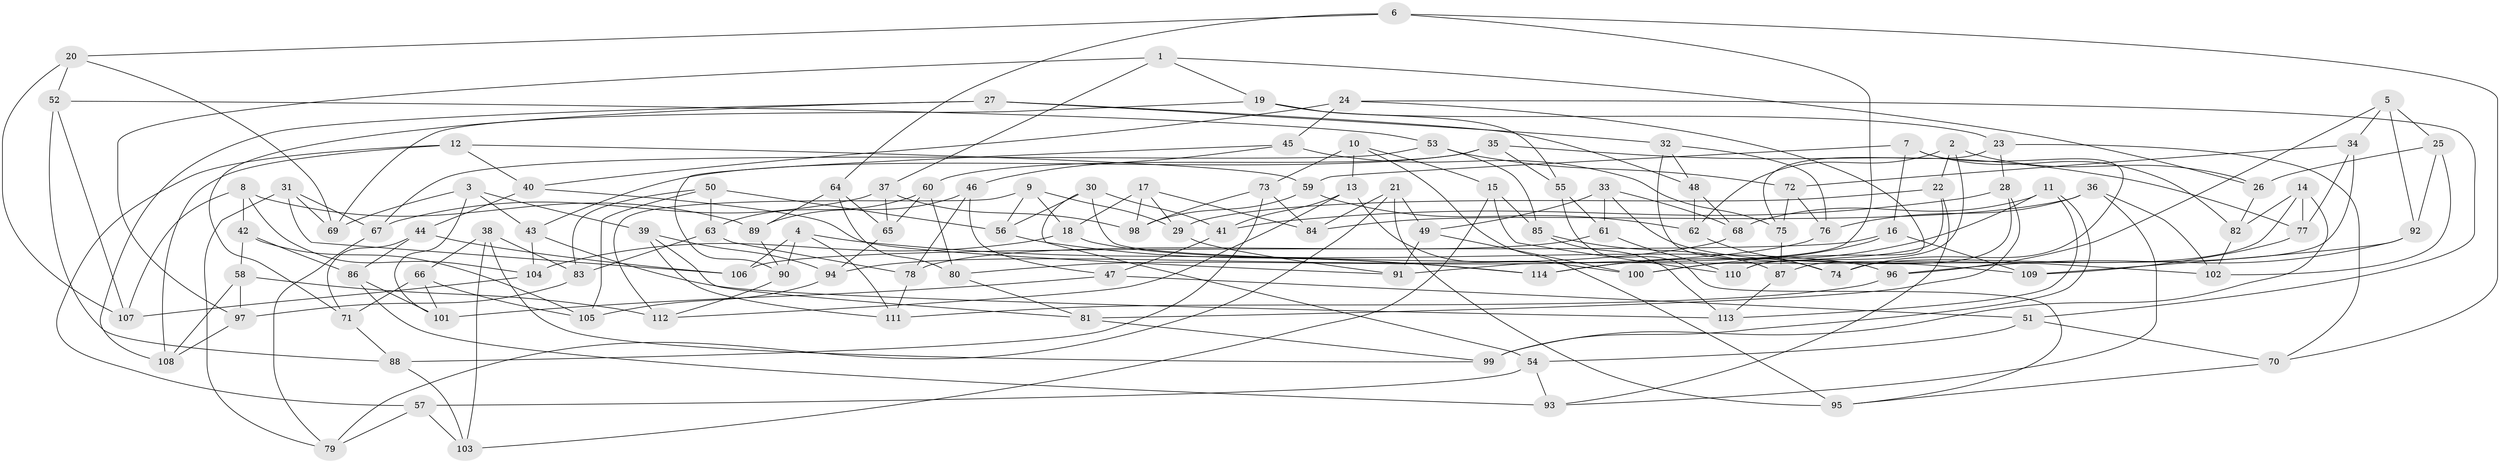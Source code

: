 // Generated by graph-tools (version 1.1) at 2025/58/03/09/25 04:58:25]
// undirected, 114 vertices, 228 edges
graph export_dot {
graph [start="1"]
  node [color=gray90,style=filled];
  1;
  2;
  3;
  4;
  5;
  6;
  7;
  8;
  9;
  10;
  11;
  12;
  13;
  14;
  15;
  16;
  17;
  18;
  19;
  20;
  21;
  22;
  23;
  24;
  25;
  26;
  27;
  28;
  29;
  30;
  31;
  32;
  33;
  34;
  35;
  36;
  37;
  38;
  39;
  40;
  41;
  42;
  43;
  44;
  45;
  46;
  47;
  48;
  49;
  50;
  51;
  52;
  53;
  54;
  55;
  56;
  57;
  58;
  59;
  60;
  61;
  62;
  63;
  64;
  65;
  66;
  67;
  68;
  69;
  70;
  71;
  72;
  73;
  74;
  75;
  76;
  77;
  78;
  79;
  80;
  81;
  82;
  83;
  84;
  85;
  86;
  87;
  88;
  89;
  90;
  91;
  92;
  93;
  94;
  95;
  96;
  97;
  98;
  99;
  100;
  101;
  102;
  103;
  104;
  105;
  106;
  107;
  108;
  109;
  110;
  111;
  112;
  113;
  114;
  1 -- 19;
  1 -- 26;
  1 -- 37;
  1 -- 97;
  2 -- 26;
  2 -- 110;
  2 -- 22;
  2 -- 62;
  3 -- 69;
  3 -- 101;
  3 -- 39;
  3 -- 43;
  4 -- 90;
  4 -- 111;
  4 -- 114;
  4 -- 106;
  5 -- 96;
  5 -- 92;
  5 -- 25;
  5 -- 34;
  6 -- 70;
  6 -- 91;
  6 -- 20;
  6 -- 64;
  7 -- 82;
  7 -- 59;
  7 -- 74;
  7 -- 16;
  8 -- 104;
  8 -- 107;
  8 -- 89;
  8 -- 42;
  9 -- 56;
  9 -- 29;
  9 -- 112;
  9 -- 18;
  10 -- 15;
  10 -- 13;
  10 -- 95;
  10 -- 73;
  11 -- 99;
  11 -- 114;
  11 -- 113;
  11 -- 68;
  12 -- 57;
  12 -- 59;
  12 -- 40;
  12 -- 108;
  13 -- 112;
  13 -- 41;
  13 -- 100;
  14 -- 82;
  14 -- 74;
  14 -- 77;
  14 -- 99;
  15 -- 85;
  15 -- 110;
  15 -- 103;
  16 -- 109;
  16 -- 106;
  16 -- 114;
  17 -- 18;
  17 -- 84;
  17 -- 29;
  17 -- 98;
  18 -- 96;
  18 -- 104;
  19 -- 23;
  19 -- 55;
  19 -- 69;
  20 -- 52;
  20 -- 107;
  20 -- 69;
  21 -- 84;
  21 -- 79;
  21 -- 49;
  21 -- 95;
  22 -- 29;
  22 -- 93;
  22 -- 100;
  23 -- 75;
  23 -- 28;
  23 -- 70;
  24 -- 45;
  24 -- 100;
  24 -- 40;
  24 -- 51;
  25 -- 92;
  25 -- 26;
  25 -- 102;
  26 -- 82;
  27 -- 32;
  27 -- 48;
  27 -- 71;
  27 -- 108;
  28 -- 110;
  28 -- 81;
  28 -- 41;
  29 -- 91;
  30 -- 109;
  30 -- 41;
  30 -- 54;
  30 -- 56;
  31 -- 106;
  31 -- 79;
  31 -- 67;
  31 -- 69;
  32 -- 48;
  32 -- 76;
  32 -- 74;
  33 -- 61;
  33 -- 68;
  33 -- 49;
  33 -- 102;
  34 -- 87;
  34 -- 77;
  34 -- 72;
  35 -- 43;
  35 -- 55;
  35 -- 77;
  35 -- 60;
  36 -- 84;
  36 -- 93;
  36 -- 102;
  36 -- 76;
  37 -- 98;
  37 -- 67;
  37 -- 65;
  38 -- 103;
  38 -- 99;
  38 -- 66;
  38 -- 83;
  39 -- 94;
  39 -- 111;
  39 -- 81;
  40 -- 91;
  40 -- 44;
  41 -- 47;
  42 -- 58;
  42 -- 86;
  42 -- 105;
  43 -- 113;
  43 -- 104;
  44 -- 106;
  44 -- 86;
  44 -- 71;
  45 -- 46;
  45 -- 90;
  45 -- 75;
  46 -- 78;
  46 -- 47;
  46 -- 89;
  47 -- 101;
  47 -- 51;
  48 -- 68;
  48 -- 62;
  49 -- 91;
  49 -- 100;
  50 -- 83;
  50 -- 56;
  50 -- 105;
  50 -- 63;
  51 -- 54;
  51 -- 70;
  52 -- 53;
  52 -- 107;
  52 -- 88;
  53 -- 67;
  53 -- 72;
  53 -- 85;
  54 -- 93;
  54 -- 57;
  55 -- 95;
  55 -- 61;
  56 -- 114;
  57 -- 79;
  57 -- 103;
  58 -- 108;
  58 -- 112;
  58 -- 97;
  59 -- 98;
  59 -- 62;
  60 -- 65;
  60 -- 80;
  60 -- 63;
  61 -- 78;
  61 -- 110;
  62 -- 74;
  63 -- 78;
  63 -- 83;
  64 -- 89;
  64 -- 80;
  64 -- 65;
  65 -- 94;
  66 -- 101;
  66 -- 105;
  66 -- 71;
  67 -- 79;
  68 -- 94;
  70 -- 95;
  71 -- 88;
  72 -- 75;
  72 -- 76;
  73 -- 84;
  73 -- 98;
  73 -- 88;
  75 -- 87;
  76 -- 80;
  77 -- 109;
  78 -- 111;
  80 -- 81;
  81 -- 99;
  82 -- 102;
  83 -- 97;
  85 -- 87;
  85 -- 113;
  86 -- 93;
  86 -- 101;
  87 -- 113;
  88 -- 103;
  89 -- 90;
  90 -- 112;
  92 -- 109;
  92 -- 96;
  94 -- 105;
  96 -- 111;
  97 -- 108;
  104 -- 107;
}
